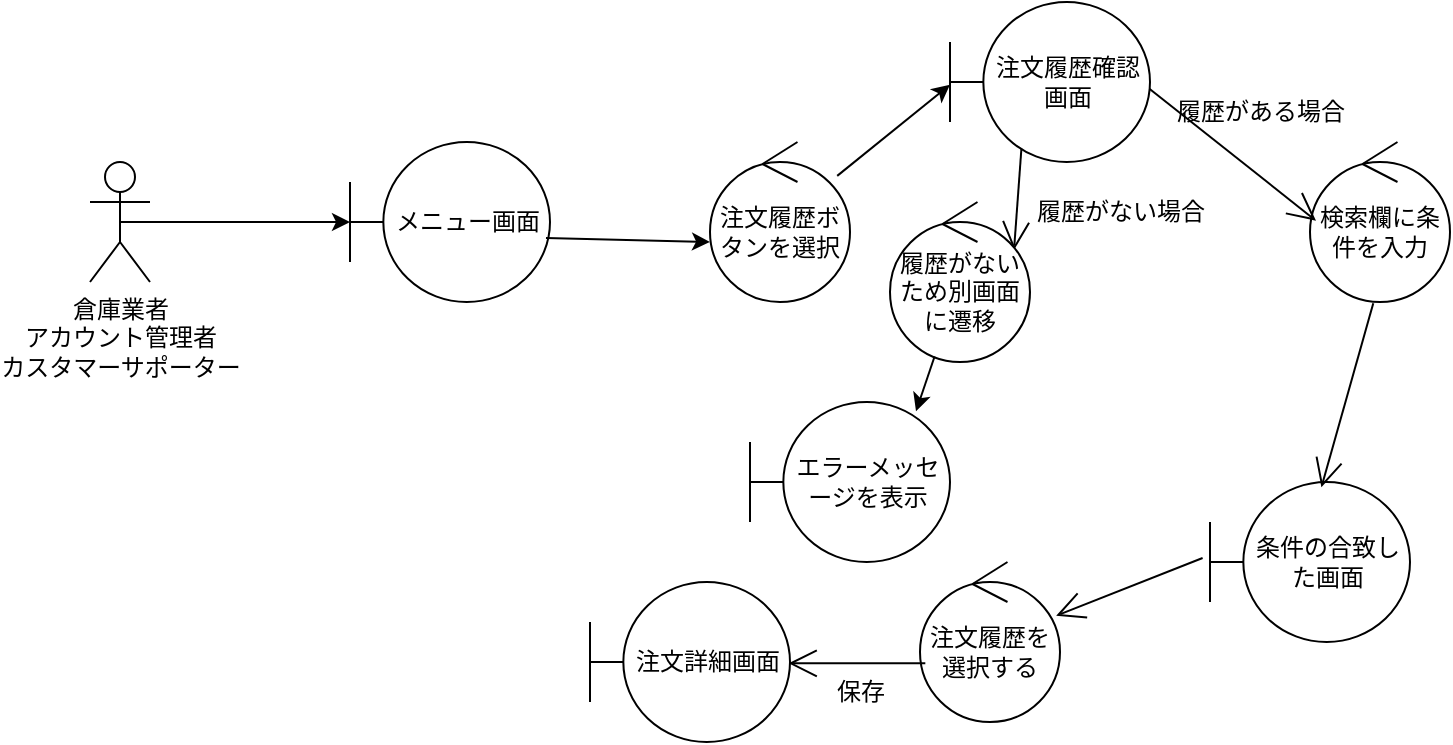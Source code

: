 <mxfile>
    <diagram name="ページ1" id="UWY-Ux4K15ZqQhnwbqFO">
        <mxGraphModel dx="816" dy="419" grid="1" gridSize="10" guides="1" tooltips="1" connect="1" arrows="1" fold="1" page="1" pageScale="1" pageWidth="1169" pageHeight="827" math="0" shadow="0">
            <root>
                <mxCell id="0"/>
                <mxCell id="1" parent="0"/>
                <mxCell id="shYAM1ni_3eM_hc4Qe-U-1" value="倉庫業者&lt;div&gt;アカウント管理者&lt;/div&gt;&lt;div&gt;カスタマーサポーター&lt;/div&gt;" style="shape=umlActor;verticalLabelPosition=bottom;verticalAlign=top;html=1;" parent="1" vertex="1">
                    <mxGeometry x="100" y="120" width="30" height="60" as="geometry"/>
                </mxCell>
                <mxCell id="shYAM1ni_3eM_hc4Qe-U-6" value="メニュー画面" style="shape=umlBoundary;whiteSpace=wrap;html=1;" parent="1" vertex="1">
                    <mxGeometry x="230" y="110" width="100" height="80" as="geometry"/>
                </mxCell>
                <mxCell id="shYAM1ni_3eM_hc4Qe-U-8" value="注文履歴確認画面" style="shape=umlBoundary;whiteSpace=wrap;html=1;" parent="1" vertex="1">
                    <mxGeometry x="530" y="40" width="100" height="80" as="geometry"/>
                </mxCell>
                <mxCell id="shYAM1ni_3eM_hc4Qe-U-12" value="" style="endArrow=open;endFill=1;endSize=12;html=1;rounded=0;exitX=0.357;exitY=0.917;exitDx=0;exitDy=0;exitPerimeter=0;entryX=0.886;entryY=0.3;entryDx=0;entryDy=0;entryPerimeter=0;" parent="1" source="shYAM1ni_3eM_hc4Qe-U-8" target="13" edge="1">
                    <mxGeometry width="160" relative="1" as="geometry">
                        <mxPoint x="450" y="220" as="sourcePoint"/>
                        <mxPoint x="525.7" y="238" as="targetPoint"/>
                    </mxGeometry>
                </mxCell>
                <mxCell id="shYAM1ni_3eM_hc4Qe-U-13" value="履歴がない場合" style="text;html=1;align=center;verticalAlign=middle;resizable=0;points=[];autosize=1;strokeColor=none;fillColor=none;" parent="1" vertex="1">
                    <mxGeometry x="560" y="130" width="110" height="30" as="geometry"/>
                </mxCell>
                <mxCell id="shYAM1ni_3eM_hc4Qe-U-15" value="検索欄に条件を入力" style="ellipse;shape=umlControl;whiteSpace=wrap;html=1;" parent="1" vertex="1">
                    <mxGeometry x="710" y="110" width="70" height="80" as="geometry"/>
                </mxCell>
                <mxCell id="shYAM1ni_3eM_hc4Qe-U-16" value="" style="endArrow=open;endFill=1;endSize=12;html=1;rounded=0;exitX=0.997;exitY=0.542;exitDx=0;exitDy=0;exitPerimeter=0;entryX=0.043;entryY=0.492;entryDx=0;entryDy=0;entryPerimeter=0;" parent="1" source="shYAM1ni_3eM_hc4Qe-U-8" target="shYAM1ni_3eM_hc4Qe-U-15" edge="1">
                    <mxGeometry width="160" relative="1" as="geometry">
                        <mxPoint x="470" y="200" as="sourcePoint"/>
                        <mxPoint x="630" y="200" as="targetPoint"/>
                    </mxGeometry>
                </mxCell>
                <mxCell id="shYAM1ni_3eM_hc4Qe-U-17" value="条件の合致した画面" style="shape=umlBoundary;whiteSpace=wrap;html=1;" parent="1" vertex="1">
                    <mxGeometry x="660" y="280" width="100" height="80" as="geometry"/>
                </mxCell>
                <mxCell id="shYAM1ni_3eM_hc4Qe-U-18" value="" style="endArrow=open;endFill=1;endSize=12;html=1;rounded=0;exitX=0.452;exitY=1.008;exitDx=0;exitDy=0;exitPerimeter=0;entryX=0.557;entryY=0.033;entryDx=0;entryDy=0;entryPerimeter=0;" parent="1" source="shYAM1ni_3eM_hc4Qe-U-15" target="shYAM1ni_3eM_hc4Qe-U-17" edge="1">
                    <mxGeometry width="160" relative="1" as="geometry">
                        <mxPoint x="470" y="200" as="sourcePoint"/>
                        <mxPoint x="630" y="200" as="targetPoint"/>
                    </mxGeometry>
                </mxCell>
                <mxCell id="shYAM1ni_3eM_hc4Qe-U-19" value="" style="endArrow=open;endFill=1;endSize=12;html=1;rounded=0;exitX=-0.037;exitY=0.475;exitDx=0;exitDy=0;exitPerimeter=0;" parent="1" source="shYAM1ni_3eM_hc4Qe-U-17" target="shYAM1ni_3eM_hc4Qe-U-20" edge="1">
                    <mxGeometry width="160" relative="1" as="geometry">
                        <mxPoint x="460" y="360" as="sourcePoint"/>
                        <mxPoint x="550" y="330" as="targetPoint"/>
                    </mxGeometry>
                </mxCell>
                <mxCell id="shYAM1ni_3eM_hc4Qe-U-20" value="注文履歴を選択する" style="ellipse;shape=umlControl;whiteSpace=wrap;html=1;" parent="1" vertex="1">
                    <mxGeometry x="515" y="320" width="70" height="80" as="geometry"/>
                </mxCell>
                <mxCell id="shYAM1ni_3eM_hc4Qe-U-21" value="" style="endArrow=open;endFill=1;endSize=12;html=1;rounded=0;exitX=0.038;exitY=0.633;exitDx=0;exitDy=0;exitPerimeter=0;entryX=0.993;entryY=0.508;entryDx=0;entryDy=0;entryPerimeter=0;" parent="1" source="shYAM1ni_3eM_hc4Qe-U-20" target="shYAM1ni_3eM_hc4Qe-U-22" edge="1">
                    <mxGeometry width="160" relative="1" as="geometry">
                        <mxPoint x="480" y="200" as="sourcePoint"/>
                        <mxPoint x="440" y="350" as="targetPoint"/>
                    </mxGeometry>
                </mxCell>
                <mxCell id="shYAM1ni_3eM_hc4Qe-U-22" value="注文詳細画面" style="shape=umlBoundary;whiteSpace=wrap;html=1;" parent="1" vertex="1">
                    <mxGeometry x="350" y="330" width="100" height="80" as="geometry"/>
                </mxCell>
                <mxCell id="2" value="注文履歴ボタンを選択" style="ellipse;shape=umlControl;whiteSpace=wrap;html=1;" vertex="1" parent="1">
                    <mxGeometry x="410" y="110" width="70" height="80" as="geometry"/>
                </mxCell>
                <mxCell id="3" style="edgeStyle=none;html=1;entryX=0;entryY=0.517;entryDx=0;entryDy=0;entryPerimeter=0;" edge="1" parent="1" source="2" target="shYAM1ni_3eM_hc4Qe-U-8">
                    <mxGeometry relative="1" as="geometry"/>
                </mxCell>
                <mxCell id="4" value="" style="endArrow=classic;html=1;exitX=0.5;exitY=0.5;exitDx=0;exitDy=0;exitPerimeter=0;entryX=0;entryY=0.5;entryDx=0;entryDy=0;entryPerimeter=0;" edge="1" parent="1" source="shYAM1ni_3eM_hc4Qe-U-1" target="shYAM1ni_3eM_hc4Qe-U-6">
                    <mxGeometry width="50" height="50" relative="1" as="geometry">
                        <mxPoint x="250" y="260" as="sourcePoint"/>
                        <mxPoint x="300" y="210" as="targetPoint"/>
                    </mxGeometry>
                </mxCell>
                <mxCell id="5" value="" style="endArrow=classic;html=1;exitX=0.98;exitY=0.6;exitDx=0;exitDy=0;exitPerimeter=0;entryX=0;entryY=0.625;entryDx=0;entryDy=0;entryPerimeter=0;" edge="1" parent="1" source="shYAM1ni_3eM_hc4Qe-U-6" target="2">
                    <mxGeometry width="50" height="50" relative="1" as="geometry">
                        <mxPoint x="390" y="240" as="sourcePoint"/>
                        <mxPoint x="440" y="190" as="targetPoint"/>
                    </mxGeometry>
                </mxCell>
                <mxCell id="6" value="履歴がある場合" style="text;html=1;align=center;verticalAlign=middle;resizable=0;points=[];autosize=1;strokeColor=none;fillColor=none;" vertex="1" parent="1">
                    <mxGeometry x="630" y="80" width="110" height="30" as="geometry"/>
                </mxCell>
                <mxCell id="7" value="保存" style="text;html=1;align=center;verticalAlign=middle;resizable=0;points=[];autosize=1;strokeColor=none;fillColor=none;" vertex="1" parent="1">
                    <mxGeometry x="460" y="370" width="50" height="30" as="geometry"/>
                </mxCell>
                <mxCell id="12" value="エラーメッセージを表示" style="shape=umlBoundary;whiteSpace=wrap;html=1;" vertex="1" parent="1">
                    <mxGeometry x="430.0" y="240" width="100" height="80" as="geometry"/>
                </mxCell>
                <mxCell id="13" value="履歴がないため別画面に遷移" style="ellipse;shape=umlControl;whiteSpace=wrap;html=1;" vertex="1" parent="1">
                    <mxGeometry x="500" y="140" width="70" height="80" as="geometry"/>
                </mxCell>
                <mxCell id="14" style="edgeStyle=none;html=1;entryX=0.83;entryY=0.058;entryDx=0;entryDy=0;entryPerimeter=0;" edge="1" parent="1" source="13" target="12">
                    <mxGeometry relative="1" as="geometry"/>
                </mxCell>
            </root>
        </mxGraphModel>
    </diagram>
</mxfile>